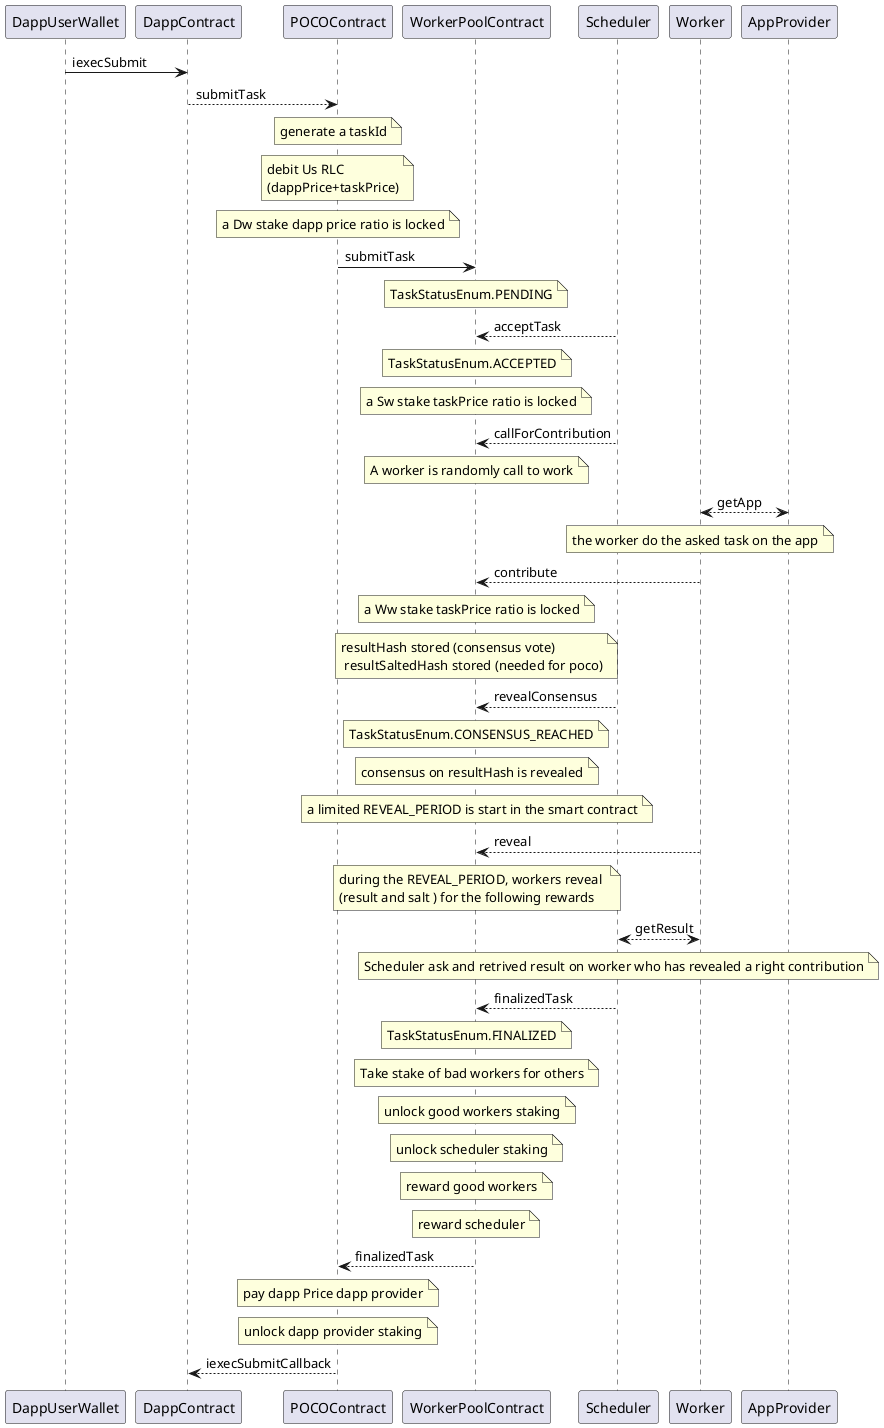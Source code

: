 @startuml
DappUserWallet -> DappContract: iexecSubmit
DappContract --> POCOContract: submitTask
note over POCOContract : generate a taskId
note over POCOContract : debit Us RLC \n(dappPrice+taskPrice)
note over POCOContract : a Dw stake dapp price ratio is locked


POCOContract -> WorkerPoolContract: submitTask
note over WorkerPoolContract :TaskStatusEnum.PENDING
Scheduler --> WorkerPoolContract : acceptTask
note over WorkerPoolContract :TaskStatusEnum.ACCEPTED
note over WorkerPoolContract :a Sw stake taskPrice ratio is locked
Scheduler  --> WorkerPoolContract : callForContribution
note over WorkerPoolContract :A worker is randomly call to work
Worker  <--> AppProvider : getApp
note over Worker :the worker do the asked task on the app
Worker  --> WorkerPoolContract : contribute
note over WorkerPoolContract :a Ww stake taskPrice ratio is locked
note over WorkerPoolContract :resultHash stored (consensus vote) \n resultSaltedHash stored (needed for poco)

Scheduler --> WorkerPoolContract : revealConsensus
note over WorkerPoolContract :TaskStatusEnum.CONSENSUS_REACHED
note over WorkerPoolContract :consensus on resultHash is revealed
note over WorkerPoolContract : a limited REVEAL_PERIOD is start in the smart contract
Worker  --> WorkerPoolContract  :reveal
note over WorkerPoolContract : during the REVEAL_PERIOD, workers reveal \n(result and salt ) for the following rewards
Scheduler  <--> Worker  : getResult
note over Scheduler : Scheduler ask and retrived result on worker who has revealed a right contribution

Scheduler --> WorkerPoolContract : finalizedTask

note over WorkerPoolContract : TaskStatusEnum.FINALIZED
note over WorkerPoolContract : Take stake of bad workers for others
note over WorkerPoolContract : unlock good workers staking
note over WorkerPoolContract : unlock scheduler staking
note over WorkerPoolContract : reward good workers
note over WorkerPoolContract : reward scheduler
WorkerPoolContract --> POCOContract : finalizedTask
note over POCOContract  : pay dapp Price dapp provider
note over POCOContract  : unlock dapp provider staking

POCOContract --> DappContract : iexecSubmitCallback

@enduml